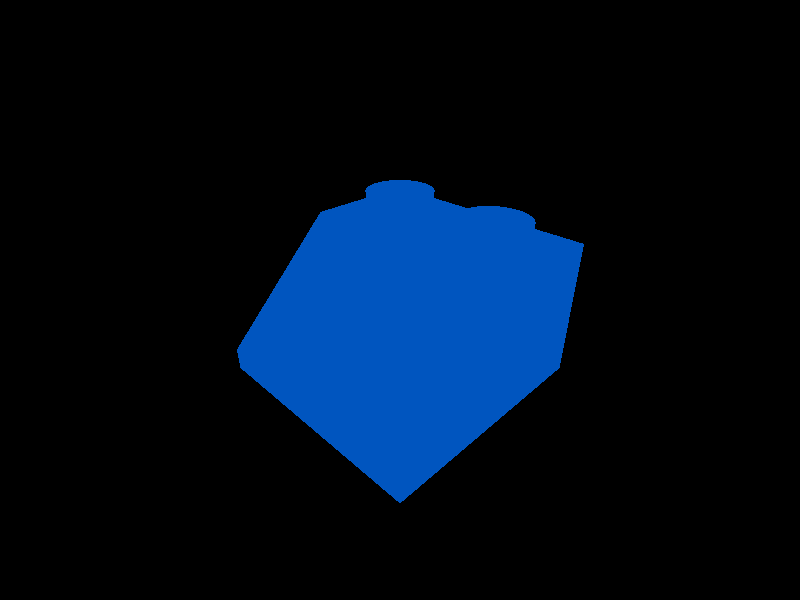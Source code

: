 // Generated By: LDView 4.4 Alpha 5 Copyright (C) 2019 Travis Cobbs & Peter Bartfai
// See: https://tcobbs.github.io/ldview/
// Date: Mon Jul  1 04:54:01 2019
// Input LDraw File: slope_test.ldr
// LDraw File Author: MLCad
//
// This file was automatically generated from an LDraw file by the program
// LDView.  See comments above for further details.

#version 3.7;

#if (version >= 3.7) global_settings {assumed_gamma 1} #end

#ifndef (LDXQual) #declare LDXQual = 3; #end	// Quality (0 = Bounding Box; 1 = No Refraction; 2 = Normal; 3 = Stud Logos)
#ifndef (LDXSW) #declare LDXSW = 0.5; #end	// Seam Width (0 for no seams)
#ifndef (LDXStuds) #declare LDXStuds = 1; #end	// Show studs? (1 = YES; 0 = NO)
#ifndef (LDXRefls) #declare LDXRefls = 1; #end	// Reflections? (1 = YES; 0 = NO)
#ifndef (LDXShads) #declare LDXShads = 1; #end	// Shadows? (1 = YES; 0 = NO)
#ifndef (LDXBackground) #declare LDXBackground = 0; #end	// Include Background? (1 = YES; 0 = NO)
#ifndef (LDXFloor) #declare LDXFloor = 0; #end	// Include Floor? (1 = YES; 0 = NO)

// Model bounds information
#ifndef (LDXMinX) #declare LDXMinX = -19.75; #end
#ifndef (LDXMinY) #declare LDXMinY = -27.75; #end
#ifndef (LDXMinZ) #declare LDXMinZ = -19.75; #end
#ifndef (LDXMaxX) #declare LDXMaxX = 19.75; #end
#ifndef (LDXMaxY) #declare LDXMaxY = -0.25; #end
#ifndef (LDXMaxZ) #declare LDXMaxZ = 19.75; #end
#ifndef (LDXCenterX) #declare LDXCenterX = 0; #end
#ifndef (LDXCenterY) #declare LDXCenterY = -14; #end
#ifndef (LDXCenterZ) #declare LDXCenterZ = 0; #end
#ifndef (LDXCenter) #declare LDXCenter = <LDXCenterX,LDXCenterY,LDXCenterZ>; #end
#ifndef (LDXRadius) #declare LDXRadius = 31.131777; #end

// Camera settings
#ifndef (LDXCameraLoc) #declare LDXCameraLoc = < 49.817265,-54.675625,-49.817265 >; #end	// Camera Location vector
#ifndef (LDXCameraLookAt) #declare LDXCameraLookAt = < -4.79366770383710161241,-10.08598699795276587565,4.79366770383710161241 >; #end	// Camera look-at point vector
#ifndef (LDXCameraSky) #declare LDXCameraSky = < -0.35355339491603171576,-0.8660254002549215846,0.35355339491603171576 >; #end	// Camera sky vector (<0,-1,0> will usually work for standard "up")
#ifndef (LDXCameraAngle) #declare LDXCameraAngle = 76.900337; #end
#ifndef (LDXCameraAspect) #declare LDXCameraAspect = image_width/image_height; #end
#ifndef (LDXCameraTransform) #declare LDXCameraTransform = transform {}; #end

#ifndef (LDXFloorLoc) #declare LDXFloorLoc = LDXMaxY; #end	// Floor location. (Dependent on floor axis; MAX_Y is bottom of model)
#ifndef (LDXFloorAxis) #declare LDXFloorAxis = y; #end	// Floor axis (x, y, or z)
#ifndef (LDXFloorR) #declare LDXFloorR = 0.8; #end	// Floor Red
#ifndef (LDXFloorG) #declare LDXFloorG = 0.8; #end	// Floor Green
#ifndef (LDXFloorB) #declare LDXFloorB = 0.8; #end	// Floor Blue
#ifndef (LDXFloorAmb) #declare LDXFloorAmb = 0.4; #end	// Floor Ambient
#ifndef (LDXFloorDif) #declare LDXFloorDif = 0.4; #end	// Floor Diffuse
#ifndef (LDXAmb) #declare LDXAmb = 0.4; #end
#ifndef (LDXDif) #declare LDXDif = 0.4; #end
#ifndef (LDXRefl) #declare LDXRefl = 0.08; #end
#ifndef (LDXPhong) #declare LDXPhong = 0.5; #end
#ifndef (LDXPhongS) #declare LDXPhongS = 40; #end
#ifndef (LDXTRefl) #declare LDXTRefl = 0.2; #end
#ifndef (LDXTFilt) #declare LDXTFilt = 0.85; #end
#ifndef (LDXIoR) #declare LDXIoR = 1.25; #end
#ifndef (LDXRubberRefl) #declare LDXRubberRefl = 0; #end
#ifndef (LDXRubberPhong) #declare LDXRubberPhong = 0.1; #end
#ifndef (LDXRubberPhongS) #declare LDXRubberPhongS = 10; #end
#ifndef (LDXChromeRefl) #declare LDXChromeRefl = 0.85; #end
#ifndef (LDXChromeBril) #declare LDXChromeBril = 5; #end
#ifndef (LDXChromeSpec) #declare LDXChromeSpec = 0.8; #end
#ifndef (LDXChromeRough) #declare LDXChromeRough = 0.01; #end
#ifndef (LDXOpaqueNormal) #declare LDXOpaqueNormal = normal { bumps 0.001 scale 0.5 }; #end
#ifndef (LDXTransNormal) #declare LDXTransNormal = normal { bumps 0.001 scale 0.5 }; #end
#ifndef (LDXIPov) #declare LDXIPov = 0; #end	// Use inline POV code from LDraw file? (1 = YES; 0 = NO)
#ifndef (LDXBgR) #declare LDXBgR = 0.752941; #end	// Background Red
#ifndef (LDXBgG) #declare LDXBgG = 0.752941; #end	// Background Green
#ifndef (LDXBgB) #declare LDXBgB = 0.752941; #end	// Background Blue

// Camera
#ifndef (LDXSkipCamera)
camera {
	location LDXCameraLoc
	sky LDXCameraSky
	right LDXCameraAspect * < -1,0,0 >
	look_at LDXCameraLookAt
	angle LDXCameraAngle
	transform {LDXCameraTransform}
}
#end

// Lights
#ifndef (LDXSkipLight1)
light_source {	// Latitude,Longitude: 45,0,LDXRadius*2
	<0*LDXRadius,-1.414214*LDXRadius,-1.414214*LDXRadius> + LDXCenter
	color rgb <1,1,1>
}
#end
#ifndef (LDXSkipLight2)
light_source {	// Latitude,Longitude: 30,120,LDXRadius*2
	<1.5*LDXRadius,-1*LDXRadius,0.866026*LDXRadius> + LDXCenter
	color rgb <1,1,1>
}
#end
#ifndef (LDXSkipLight3)
light_source {	// Latitude,Longitude: 60,-120,LDXRadius*2
	<-0.866025*LDXRadius,-1.732051*LDXRadius,0.5*LDXRadius> + LDXCenter
	color rgb <1,1,1>
}
#end

#macro LDXSeamMatrix(Width, Height, Depth, CenterX, CenterY, CenterZ)
#local aw = 0;
#local ah = 0;
#local ad = 0;
#local ax = 0;
#local ay = 0;
#local az = 0;
#if (Width != 0)
#local aw = 1-LDXSW/Width;
#end
#if (Height != 0)
#local ah = 1-LDXSW/Height;
#end
#if (Depth != 0)
#local ad = 1-LDXSW/Depth;
#end
#if (Width != 0 & CenterX != 0)
#local ax = LDXSW/(Width / CenterX);
#end
#if (Height != 0 & CenterY != 0)
#local ay = LDXSW/(Height / CenterY);
#end
#if (Depth != 0 & CenterZ != 0)
#local az = LDXSW/(Depth / CenterZ);
#end
#if (aw <= 0)
#local aw = 1;
#local ax = 0;
#end
#if (ah <= 0)
#local ah = 1;
#local ay = 0;
#end
#if (ad <= 0)
#local ad = 1;
#local az = 0;
#end
matrix <aw,0,0,0,ah,0,0,0,ad,ax,ay,az>
#end


#if (LDXBackground != 0)
#if (version >= 3.7)
background { color srgb <LDXBgR,LDXBgG,LDXBgB> }
#else
background { color rgb <LDXBgR,LDXBgG,LDXBgB> }
#end
#end

#ifndef (LDXSkipOpaqueColorMacro)
#macro LDXOpaqueColor(r, g, b)
#if (version >= 3.1) material { #end
	texture {
#if (version >= 3.7)
		pigment { srgbf <r,g,b,0> }
#else
		pigment { rgbf <r,g,b,0> }
#end
#if (LDXQual > 1)
		finish { ambient LDXAmb diffuse LDXDif }
		finish { phong LDXPhong phong_size LDXPhongS reflection LDXRefl }
		normal { LDXOpaqueNormal }
#end
	}
#if (version >= 3.1) } #end
#end
#end

#ifndef (LDXColor1) // Blue
#declare LDXColor1 = LDXOpaqueColor(0,0.333333,0.74902)
#end

#ifndef (LDXColor7) // Light Grey
#declare LDXColor7 = LDXOpaqueColor(0.607843,0.631373,0.615686)
#end

#declare LDX_4_dash_4cyli_dot_dat_in_part = cylinder // Cylinder 1
{
	<0,0,0>,<0,1,0>,1 open
}

#declare LDX_4_dash_4cyli_dot_dat = cylinder // Cylinder 1
{
	<0,0,0>,<0,1,0>,1 open
}

#declare LDX_4_dash_4ring3_dot_dat_in_part = disc // Ring 1
{
	<0,0,0>,<0,1,0>,4,3
}

#declare LDX_4_dash_4ring3_dot_dat = disc // Ring 1
{
	<0,0,0>,<0,1,0>,4,3
}

#declare LDX_stud4a_dot_dat_in_part = union {
// Stud Tube Open without Base Edges
// Name: stud4a.dat
// Author: James Jessiman
// !LDRAW_ORG Primitive UPDATE 2009-02
// !LICENSE Redistributable under CCAL version 2.0 : see CAreadme.txt
// BFC CERTIFY CCW
// !HISTORY 1999-07-05 [PTadmin] Official Update 1999-05
// !HISTORY 2002-04-04 [sbliss] Modified for BFC compliance
// !HISTORY 2002-04-25 [PTadmin] Official Update 2002-02
// !HISTORY 2007-06-24 [PTadmin] Header formatted for Contributor Agreement
// !HISTORY 2008-07-01 [PTadmin] Official Update 2008-01
// !HISTORY 2009-06-21 [cwdee] Update ring references to 4-4ring
// !HISTORY 2009-09-03 [PTadmin] Official Update 2009-02
// BFC INVERTNEXT
	object {
		LDX_4_dash_4cyli_dot_dat_in_part
		matrix <6,0,0,0,4,0,0,0,6,0,-4,0>
	}
	object {
		LDX_4_dash_4cyli_dot_dat_in_part
		matrix <8,0,0,0,4,0,0,0,8,0,-4,0>
	}
	object {
		LDX_4_dash_4ring3_dot_dat_in_part
		matrix <2,0,0,0,1,0,0,0,2,0,-4,0>
	}
}

#declare LDX_1_dash_4cyls_dot_dat_in_part = cylinder // Sloped Cylinder 0.25
{
	<0,0,0>,<0,2,0>,1 open
	clipped_by
	{
		plane
		{
			<0,0,-1>,0
		}
		plane
		{
			<-1,0,0>,0
		}
		plane
		{
			<1,1,0>,0.70710678118654757274
		}
	}
}

#declare LDX_1_dash_4cyls_dot_dat = cylinder // Sloped Cylinder 0.25
{
	<0,0,0>,<0,2,0>,1 open
	clipped_by
	{
		plane
		{
			<0,0,-1>,0
		}
		plane
		{
			<-1,0,0>,0
		}
		plane
		{
			<1,1,0>,0.70710678118654757274
		}
	}
}

#declare LDX_2_dash_4cyli_dot_dat_in_part = cylinder // Cylinder 0.5
{
	<0,0,0>,<0,1,0>,1 open
	clipped_by
	{
		plane
		{
			<0,0,-1>,0
		}
	}
}

#declare LDX_2_dash_4cyli_dot_dat = cylinder // Cylinder 0.5
{
	<0,0,0>,<0,1,0>,1 open
	clipped_by
	{
		plane
		{
			<0,0,-1>,0
		}
	}
}

#declare LDX_4_dash_4disc_dot_dat_in_part = disc // Disc 1
{
	<0,0,0>,<0,1,0>,1
}

#declare LDX_4_dash_4disc_dot_dat = disc // Disc 1
{
	<0,0,0>,<0,1,0>,1
}

#declare LDXLegoSpace = 49.5;
#declare LDXStudLogo =
union {
	merge {
		// L
		sphere {<-88,0,0>,4}
		cylinder {<-88,0,0>,<0,0,0>,4 open}
		sphere {<0,0,0>,4}
		cylinder {<0,0,0>,<0,0,25>,4 open}
		sphere {<0,0,25>,4}
		clipped_by {plane{y,0}}
	}

	merge {
		// E
		sphere {<-88,0,25>,4}
		cylinder {<-88,0,25>,<-88,0,0>,4 open}
		sphere {<-88,0,0>,4}
		cylinder {<-88,0,0>,<0,0,0>,4 open}
		sphere {<0,0,0>,4}
		cylinder {<0,0,0>,<0,0,25>,4 open}
		sphere {<0,0,25>,4}
		sphere {<-44,0,17>,4}
		cylinder {<-44,0,0>,<-44,0,17>,4 open}
		clipped_by {plane{y,0}}
		translate <0,0,LDXLegoSpace>
	}

	merge {
		// G
		sphere {<-74,0,25>,4}
		torus {12.5,4 clipped_by{plane{x,0}} translate<-74,0,12.5>}
		cylinder {<-74,0,0>,<-14,0,0>,4 open}
		torus {12.5,4 clipped_by{plane{-x,0}} translate<-14,0,12.5>}
		cylinder {<-14,0,25>,<-44,0,25>,4 open}
		sphere {<-44,0,25>,4}
		cylinder {<-44,0,25>,<-44,0,17>,4 open}
		sphere {<-44,0,17>,4}
		clipped_by {plane{y,0}}
		translate <0,0,LDXLegoSpace*2>
	}

	merge {
		// O
		torus {12.5,4 clipped_by{plane{x,0}} translate<-74,0,12.5>}
		cylinder {<-74,0,0>,<-14,0,0>,4 open}
		torus {12.5,4 clipped_by{plane{-x,0}} translate<-14,0,12.5>}
		cylinder {<-14,0,25>,<-74,0,25>,4 open}
		clipped_by {plane{y,0}}
		translate <0,0,LDXLegoSpace*3>
	}

	matrix <1,0,-0.22,0,1,0,0,0,1,0,0,0>
	scale .045
	translate <1.85,-4,-4.45>
}

#declare LDX_stud_dot_dat_in_part =
#if (LDXQual <= 2)
cylinder { <0,0,0>, <0,-4,0>, 6 }
#else
union {
	cylinder { <0,0,0>, <0,-4,0>, 6 }
	object { LDXStudLogo }
}
#end

#declare LDX_stud_dot_dat =
#if (LDXQual <= 2)
cylinder { <0,0,0>, <0,-4,0>, 6 }
#else
union {
	cylinder { <0,0,0>, <0,-4,0>, 6 }
	object { LDXStudLogo }
}
#end

#declare LDX_s_slash_3039s01_dot_dat_in_part = union {
// ~Slope Brick 45  2 x  2 without Front Face
// Name: s\3039s01.dat
// Author: John Van Zwieten [jvan]
// !LDRAW_ORG Subpart UPDATE 2003-03
// !LICENSE Redistributable under CCAL version 2.0 : see CAreadme.txt
// BFC CERTIFY CCW
// !HISTORY 1999-12-31 [PTadmin] Official Update 1999-06
// !HISTORY 2003-07-02 [Steffen] BFCed; change in part name: "w/o" --> "without"
// !HISTORY 2003-12-19 [PTadmin] Official Update 2003-03
// !HISTORY 2007-08-30 [PTadmin] Header formatted for Contributor Agreement
// !HISTORY 2008-07-01 [PTadmin] Official Update 2008-01
	#if (LDXStuds)
		object {
			LDX_stud4a_dot_dat_in_part
			matrix <1,0,0,0,-1,0,0,0,1,0,20,-10>
		}
	#end // LDXStuds
// BFC INVERTNEXT
	object {
		LDX_1_dash_4cyls_dot_dat_in_part
		matrix <0,0,-6,0,-6,0,6,0,0,0,10,-10>
	}
// BFC INVERTNEXT
	object {
		LDX_1_dash_4cyls_dot_dat_in_part
		matrix <0,0,-6,0,-6,0,-6,0,0,0,10,-10>
	}
// BFC INVERTNEXT
	object {
		LDX_2_dash_4cyli_dot_dat_in_part
		matrix <6,0,0,0,16,0,0,0,6,0,4,-10>
	}
// BFC INVERTNEXT
	object {
		LDX_2_dash_4cyli_dot_dat_in_part
		matrix <6,0,0,0,10,0,0,0,-6,0,10,-10>
	}
	object {
		LDX_1_dash_4cyls_dot_dat_in_part
		matrix <0,0,-8,0,-8,0,8,0,0,0,12,-10>
	}
	object {
		LDX_1_dash_4cyls_dot_dat_in_part
		matrix <0,0,-8,0,-8,0,-8,0,0,0,12,-10>
	}
	object {
		LDX_2_dash_4cyli_dot_dat_in_part
		matrix <8,0,0,0,16,0,0,0,8,0,4,-10>
	}
	object {
		LDX_2_dash_4cyli_dot_dat_in_part
		matrix <8,0,0,0,8,0,0,0,-8,0,12,-10>
	}
// 4 16 20 20 -30 20 0 -10 -20 0 -10 -20 20 -30
	#if (LDXStuds)
		object {
			LDX_stud_dot_dat_in_part
			matrix <1,0,0,0,1,0,0,0,1,-10,0,0>
		}
		object {
			LDX_stud_dot_dat_in_part
			matrix <1,0,0,0,1,0,0,0,1,10,0,0>
		}
	#end // LDXStuds
}

#declare LDX_3039_dot_dat =
#if (LDXQual = 0)
box {
	<-20,-4,-30>,<20,24,10>
}
#else
union {
// Slope Brick 45  2 x  2
// Name: 3039.dat
// Author: James Jessiman
// !LDRAW_ORG Part UPDATE 2003-03
// !LICENSE Redistributable under CCAL version 2.0 : see CAreadme.txt
// BFC CERTIFY CCW
// !HISTORY 2003-07-02 [Steffen] BFCed; re-worked part to use s\3039s01.dat
// !HISTORY 2003-12-19 [PTadmin] Official Update 2003-03
// !HISTORY 2007-06-09 [PTadmin] Header formatted for Contributor Agreement
// !HISTORY 2008-07-01 [PTadmin] Official Update 2008-01
	object {
		LDX_s_slash_3039s01_dot_dat_in_part
		matrix <1,0,0,0,1,0,0,0,1,0,0,0>
	}
	mesh2 {
		vertex_vectors {
			20,
			<-20,0,-10>, <-20,0,10>, <-20,20,-30>, <-20,24,-30>,
			<-20,24,10>, <-16,4,-10>, <-16,4,6>, <-16,20,-26>,
			<-16,24,-26>, <-16,24,6>, <16,4,-10>, <16,4,6>,
			<16,20,-26>, <16,24,-26>, <16,24,6>, <20,0,-10>,
			<20,0,10>, <20,20,-30>, <20,24,-30>, <20,24,10>
		}
		normal_vectors {
			8,
			<-1,0,0>, <0,-1,0>, <0,-0.707107,-0.707107>, <0,0,-1>,
			<0,0,1>, <0,0.707107,0.707107>, <0,1,0>, <1,0,0>
		}
		face_indices {
			36,
			<19, 14, 9>, <19, 9, 4>, <4, 9, 8>, <4, 8, 3>,
			<3, 8, 13>, <3, 13, 18>, <18, 13, 14>, <18, 14, 19>,
			<11, 10, 5>, <11, 5, 6>, <15, 16, 1>, <15, 1, 0>,
			<4, 1, 16>, <4, 16, 19>, <14, 11, 6>, <14, 6, 9>,
			<8, 7, 12>, <8, 12, 13>, <18, 17, 2>, <18, 2, 3>,
			<19, 16, 17>, <19, 17, 18>, <16, 15, 17>, <12, 11, 14>,
			<12, 14, 13>, <12, 10, 11>, <9, 6, 7>, <9, 7, 8>,
			<6, 5, 7>, <2, 1, 4>, <2, 4, 3>, <2, 0, 1>,
			<12, 7, 5>, <12, 5, 10>, <17, 15, 0>, <17, 0, 2>
		}
		normal_indices {
			36,
			<1, 1, 1>, <1, 1, 1>, <1, 1, 1>, <1, 1, 1>,
			<1, 1, 1>, <1, 1, 1>, <1, 1, 1>, <1, 1, 1>,
			<1, 1, 1>, <1, 1, 1>, <6, 6, 6>, <6, 6, 6>,
			<3, 3, 3>, <3, 3, 3>, <4, 4, 4>, <4, 4, 4>,
			<3, 3, 3>, <3, 3, 3>, <4, 4, 4>, <4, 4, 4>,
			<0, 0, 0>, <0, 0, 0>, <0, 0, 0>, <7, 7, 7>,
			<7, 7, 7>, <7, 7, 7>, <0, 0, 0>, <0, 0, 0>,
			<0, 0, 0>, <7, 7, 7>, <7, 7, 7>, <7, 7, 7>,
			<2, 2, 2>, <2, 2, 2>, <5, 5, 5>, <5, 5, 5>
		}
	}
}
#end

#declare LDX_slope_test_dot_ldr = union {
// Untitled
// Name: slope_test.ldr
// Author: MLCad
// Unofficial Model
// ROTATION CENTER 0 0 0 1 "Custom"
// ROTATION CONFIG 0 0
	object {
		LDX_3039_dot_dat
		LDXSeamMatrix(40, 28, 40, 0, 10, -10)
		matrix <1,0,0,0,1,0,0,0,1,0,-24,10>
		#if (version >= 3.1) material #else texture #end { LDXColor1 }
	}
#if (LDXRefls = 0)
	no_reflection
#end
#if (LDXShads = 0)
	no_shadow
#end
}

// slope_test.ldr
object {
	LDX_slope_test_dot_ldr
	#if (version >= 3.1) material #else texture #end { LDXColor7 }
}

// Floor
#if (LDXFloor != 0)
object {
	plane { LDXFloorAxis, LDXFloorLoc hollow }
	texture {
#if (version >= 3.7)
		pigment { color srgb <LDXFloorR,LDXFloorG,LDXFloorB> }
#else
		pigment { color rgb <LDXFloorR,LDXFloorG,LDXFloorB> }
#end
		finish { ambient LDXFloorAmb diffuse LDXFloorDif }
	}
}
#end

